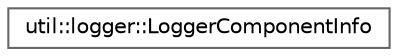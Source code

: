digraph "Graphical Class Hierarchy"
{
 // LATEX_PDF_SIZE
  bgcolor="transparent";
  edge [fontname=Helvetica,fontsize=10,labelfontname=Helvetica,labelfontsize=10];
  node [fontname=Helvetica,fontsize=10,shape=box,height=0.2,width=0.4];
  rankdir="LR";
  Node0 [id="Node000000",label="util::logger::LoggerComponentInfo",height=0.2,width=0.4,color="grey40", fillcolor="white", style="filled",URL="$dc/dcd/classutil_1_1logger_1_1LoggerComponentInfo.html",tooltip=" "];
}
